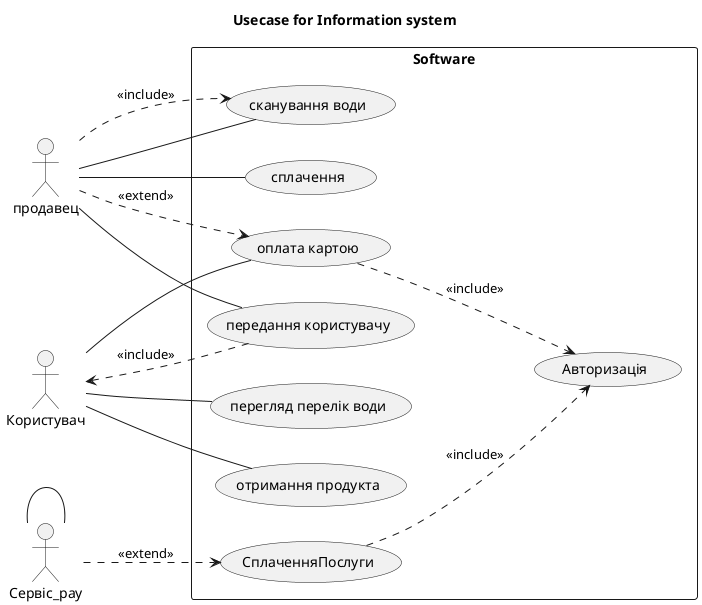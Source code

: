 @startuml
title Usecase for Information system
left to right direction

actor Користувач
actor продавец 
actor Сервіс_pay

rectangle Software {
  
  Користувач -- (перегляд перелік води)
  
  Користувач -- (оплата картою)

  продавец -- (сканування води)
  продавец -- (сплачення)
  продавец -- (передання користувачу)
  Сервіс_pay -- (Сервіс_pay)
  Користувач -- (отримання продукта)
  
  продавец .> (сканування води) : <<include>>
  продавец .> (оплата картою) : <<extend>>
  (оплата картою) ..> (Авторизація) : <<include>>

  (Сервіс_pay)..> (СплаченняПослуги) : <<extend>>
  (СплаченняПослуги)..> (Авторизація) : <<include>>
  (передання користувачу).> Користувач : <<include>>
  
  
}

@enduml
